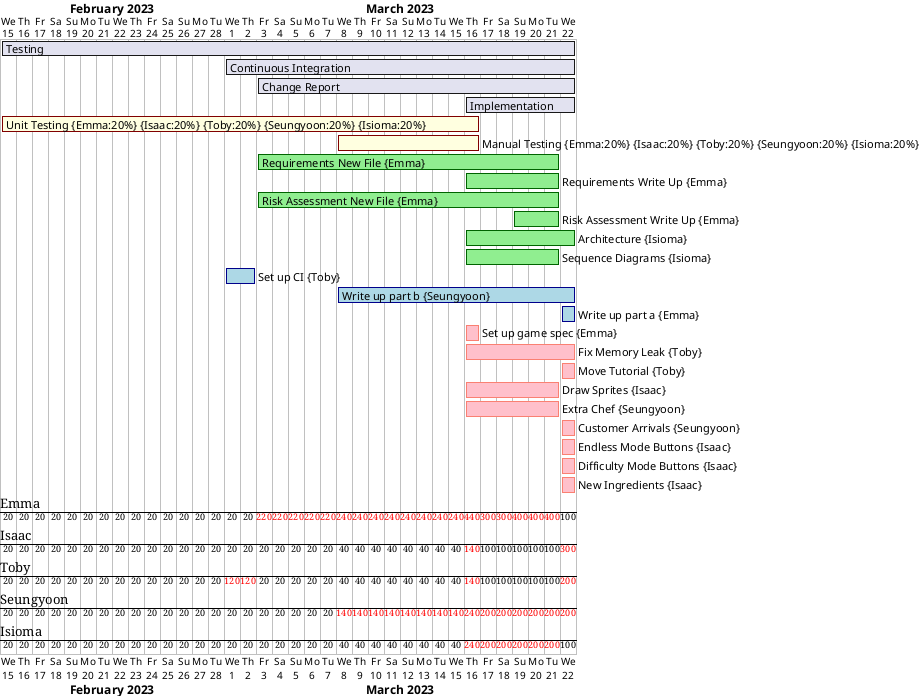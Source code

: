 @startgantt

Project starts 2023-02-15

[Testing] starts 2023-02-15
[Testing] lasts 36 days
[Continuous Integration] starts 2023-03-01
[Continuous Integration] lasts 22 days
[Change Report] starts 2023-03-03
[Change Report] lasts 20 days
[Implementation] starts 2023-03-16
[Implementation] lasts 7 days

[Unit Testing] on {Emma:20%} {Isaac:20%} {Toby:20%} {Seungyoon:20%} {Isioma:20%} starts 2023-02-15 and ends 2023-03-16 and is colored in LightYellow/Maroon
[Manual Testing] on {Emma:20%} {Isaac:20%} {Toby:20%} {Seungyoon:20%} {Isioma:20%} starts 2023-03-08 and ends 2023-03-16 and is colored in LightYellow/Maroon

[Requirements New File] on {Emma:100%} starts 2023-03-03 and ends 2023-03-21 and is colored in LightGreen/DarkGreen
[Requirements Write Up] on {Emma:100%} starts 2023-03-16 and ends 2023-03-21 and is colored in LightGreen/DarkGreen
[Risk Assessment New File] on {Emma:100%} starts 2023-03-03 and ends 2023-03-21 and is colored in LightGreen/DarkGreen
[Risk Assessment Write Up] on {Emma:100%} starts 2023-03-19 and ends 2023-03-21 and is colored in LightGreen/DarkGreen
[Architecture] on {Isioma:100%} starts 2023-03-16 and ends 2023-03-22 and is colored in LightGreen/DarkGreen
[Sequence Diagrams] on {Isioma:100%} starts 2023-03-16 and ends 2023-03-21 and is colored in LightGreen/DarkGreen

[Set up CI] on {Toby:100%} starts 2023-03-01 and ends 2023-03-02 and is colored in LightBlue/DarkBlue
[Write up part b] on {Seungyoon:100%} starts 2023-03-08 and ends 2023-03-22 and is colored in LightBlue/DarkBlue
[Write up part a] on {Emma:100%} starts 2023-03-22 and ends 2023-03-22 and is colored in LightBlue/DarkBlue

[Set up game spec] on {Emma:100%} starts 2023-03-16 and ends 2023-03-16 and is colored in Pink/Salmon
[Fix Memory Leak] on {Toby:100%} starts 2023-03-16 and ends 2023-03-22 and is colored in Pink/Salmon
[Move Tutorial] on {Toby:100%} starts 2023-03-22 and ends 2023-03-22 and is colored in Pink/Salmon
[Draw Sprites] on {Isaac:100%} starts 2023-03-16 and ends 2023-03-21 and is colored in Pink/Salmon
[Extra Chef] on {Seungyoon:100%} starts 2023-03-16 and ends 2023-03-21 and is colored in Pink/Salmon
[Customer Arrivals] on {Seungyoon:100%} starts 2023-03-22 and ends 2023-03-22 and is colored in Pink/Salmon
[Endless Mode Buttons] on {Isaac:100%} starts 2023-03-22 and ends 2023-03-22 and is colored in Pink/Salmon
[Difficulty Mode Buttons] on {Isaac:100%} starts 2023-03-22 and ends 2023-03-22 and is colored in Pink/Salmon
[New Ingredients] on {Isaac:100%} starts 2023-03-22 and ends 2023-03-22 and is colored in Pink/Salmon
@endgantt